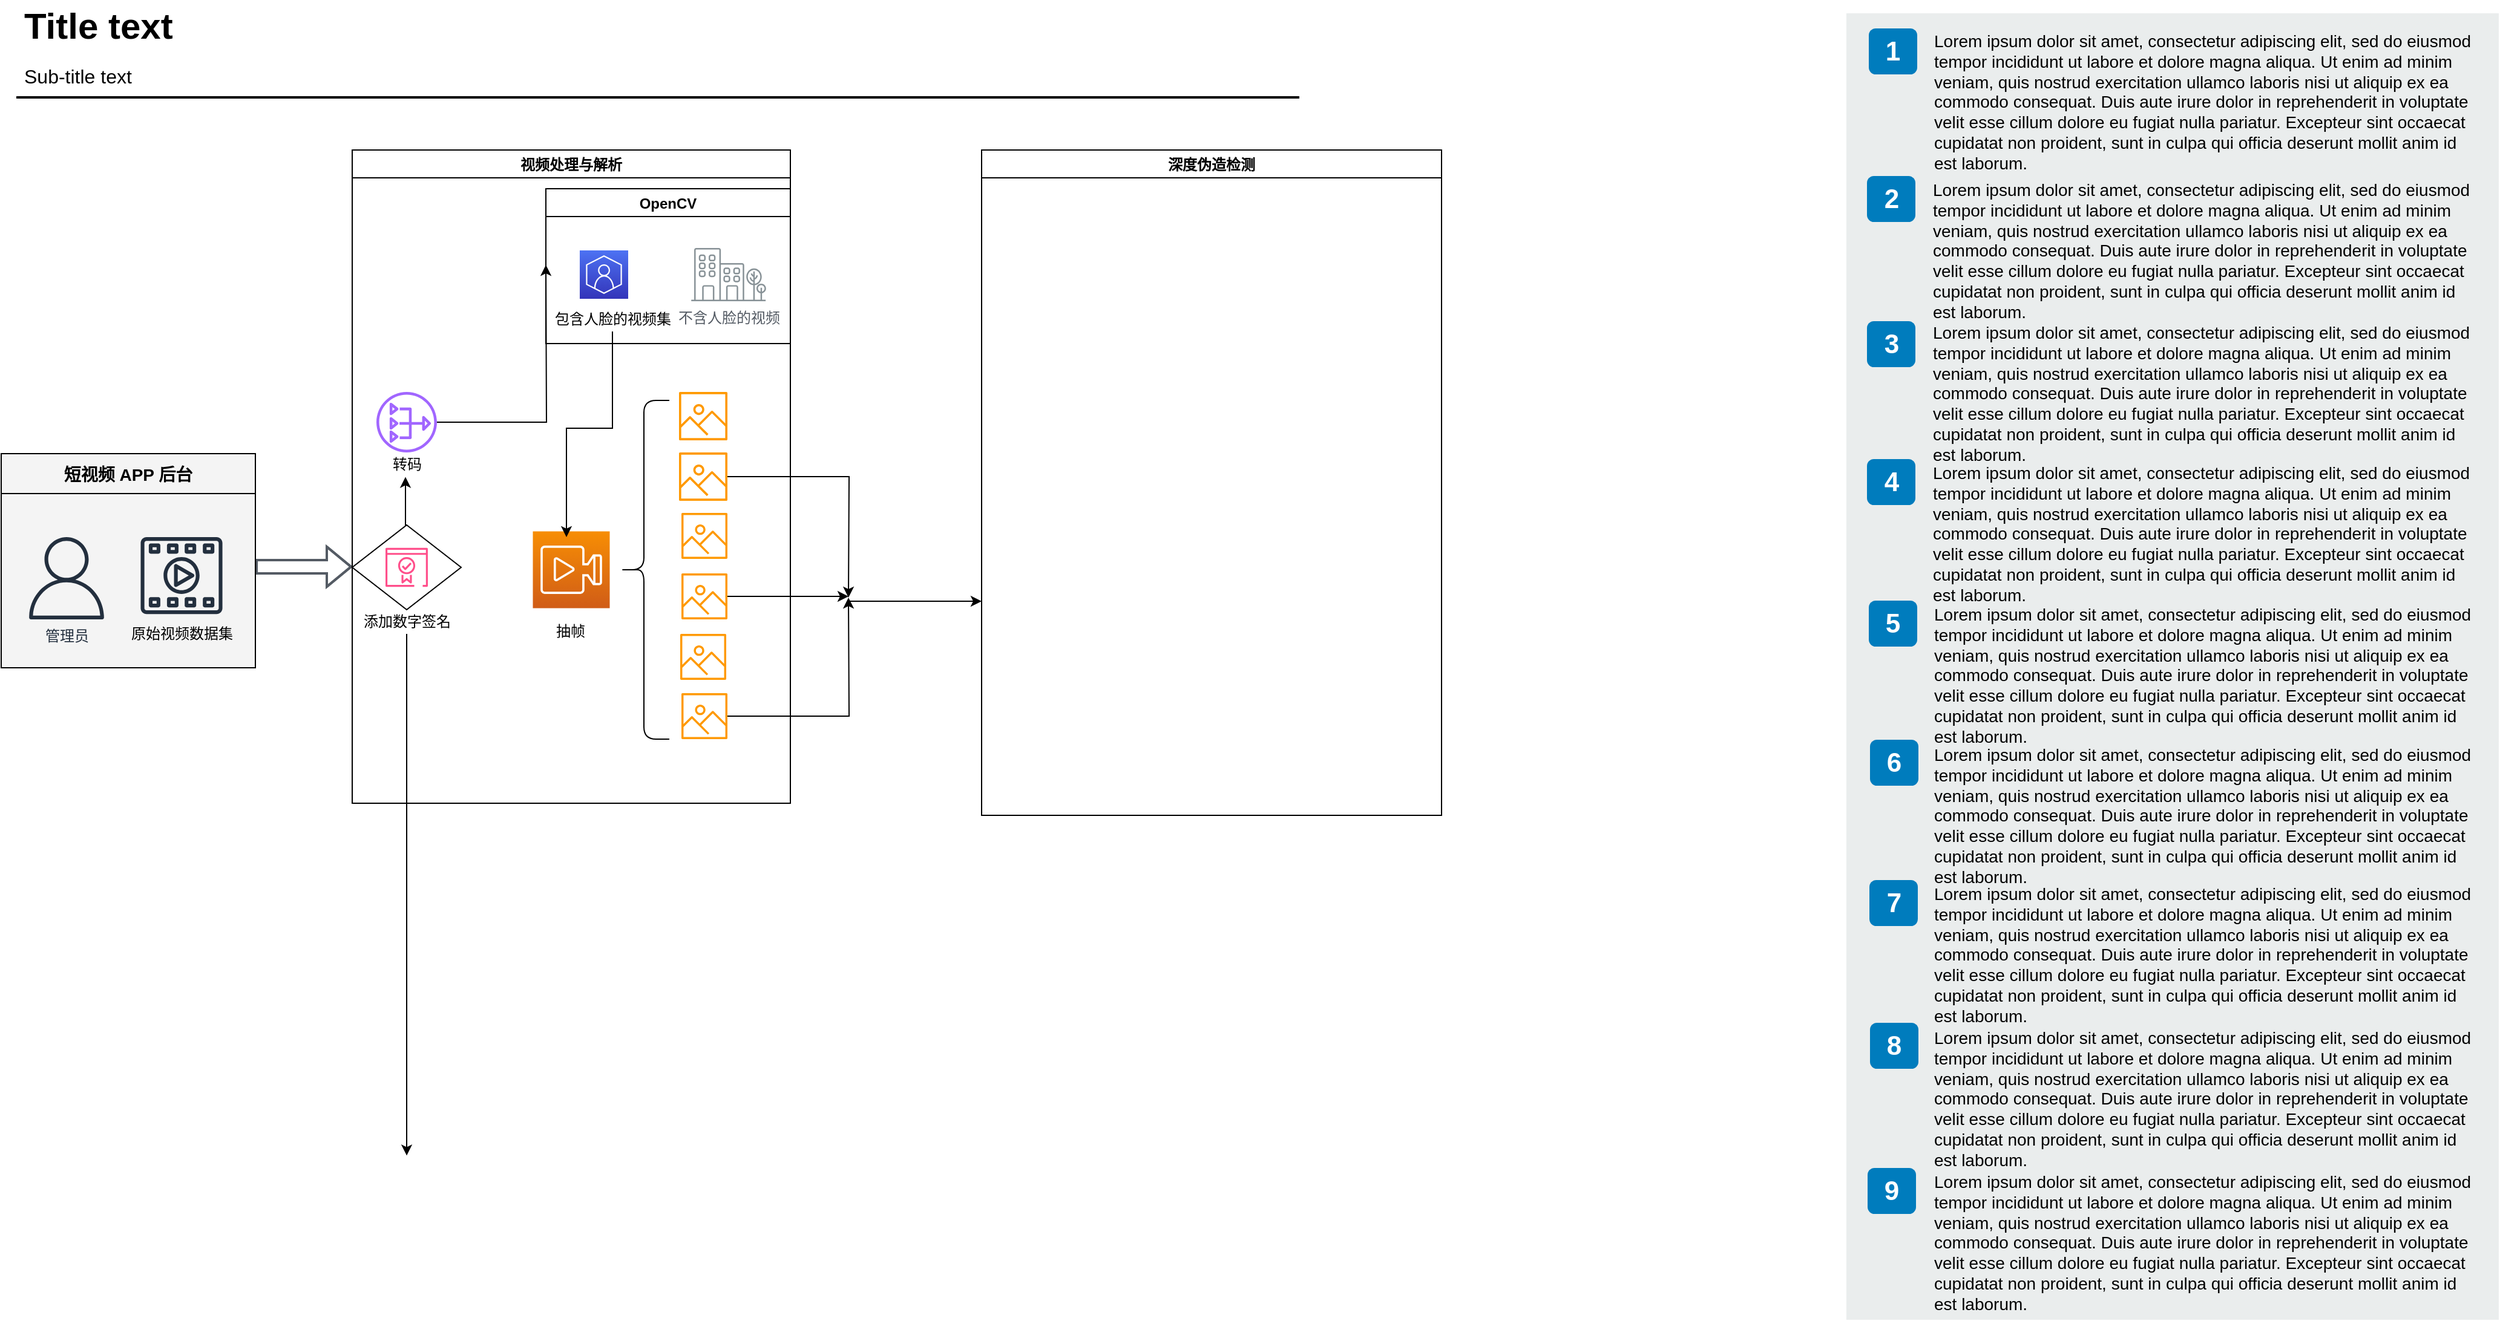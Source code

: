 <mxfile version="15.2.9" type="github">
  <diagram id="Ht1M8jgEwFfnCIfOTk4-" name="Page-1">
    <mxGraphModel dx="1550" dy="835" grid="1" gridSize="10" guides="1" tooltips="1" connect="1" arrows="1" fold="1" page="1" pageScale="1" pageWidth="827" pageHeight="1169" math="0" shadow="0">
      <root>
        <mxCell id="0" />
        <mxCell id="1" parent="0" />
        <mxCell id="jZVaUwOg5UY3L9NAnvdq-129" style="edgeStyle=elbowEdgeStyle;rounded=0;orthogonalLoop=1;jettySize=auto;html=1;endArrow=open;endFill=0;strokeColor=#545B64;strokeWidth=2;fontSize=14;elbow=vertical;shape=flexArrow;" parent="1" target="YIDiI_6rh2PhQ54pUZYd-4" edge="1">
          <mxGeometry relative="1" as="geometry">
            <mxPoint x="230" y="494.5" as="sourcePoint" />
            <mxPoint x="320" y="495" as="targetPoint" />
          </mxGeometry>
        </mxCell>
        <mxCell id="-QjtrjUzRDEMRZ5MF8oH-46" value="" style="rounded=0;whiteSpace=wrap;html=1;fillColor=#EAEDED;fontSize=22;fontColor=#FFFFFF;strokeColor=none;labelBackgroundColor=none;" parent="1" vertex="1">
          <mxGeometry x="1544.5" y="37" width="539" height="1080" as="geometry" />
        </mxCell>
        <mxCell id="-QjtrjUzRDEMRZ5MF8oH-36" value="1" style="rounded=1;whiteSpace=wrap;html=1;fillColor=#007CBD;strokeColor=none;fontColor=#FFFFFF;fontStyle=1;fontSize=22;labelBackgroundColor=none;" parent="1" vertex="1">
          <mxGeometry x="1563" y="49.5" width="40" height="38" as="geometry" />
        </mxCell>
        <mxCell id="-QjtrjUzRDEMRZ5MF8oH-37" value="2" style="rounded=1;whiteSpace=wrap;html=1;fillColor=#007CBD;strokeColor=none;fontColor=#FFFFFF;fontStyle=1;fontSize=22;labelBackgroundColor=none;" parent="1" vertex="1">
          <mxGeometry x="1561.5" y="171.5" width="40" height="38" as="geometry" />
        </mxCell>
        <mxCell id="-QjtrjUzRDEMRZ5MF8oH-38" value="3" style="rounded=1;whiteSpace=wrap;html=1;fillColor=#007CBD;strokeColor=none;fontColor=#FFFFFF;fontStyle=1;fontSize=22;labelBackgroundColor=none;" parent="1" vertex="1">
          <mxGeometry x="1561.5" y="291.5" width="40" height="38" as="geometry" />
        </mxCell>
        <mxCell id="-QjtrjUzRDEMRZ5MF8oH-39" value="4" style="rounded=1;whiteSpace=wrap;html=1;fillColor=#007CBD;strokeColor=none;fontColor=#FFFFFF;fontStyle=1;fontSize=22;labelBackgroundColor=none;" parent="1" vertex="1">
          <mxGeometry x="1561.5" y="405.5" width="40" height="38" as="geometry" />
        </mxCell>
        <mxCell id="-QjtrjUzRDEMRZ5MF8oH-40" value="5" style="rounded=1;whiteSpace=wrap;html=1;fillColor=#007CBD;strokeColor=none;fontColor=#FFFFFF;fontStyle=1;fontSize=22;labelBackgroundColor=none;" parent="1" vertex="1">
          <mxGeometry x="1563" y="522.5" width="40" height="38" as="geometry" />
        </mxCell>
        <mxCell id="-QjtrjUzRDEMRZ5MF8oH-41" value="6" style="rounded=1;whiteSpace=wrap;html=1;fillColor=#007CBD;strokeColor=none;fontColor=#FFFFFF;fontStyle=1;fontSize=22;labelBackgroundColor=none;" parent="1" vertex="1">
          <mxGeometry x="1564" y="637.5" width="40" height="38" as="geometry" />
        </mxCell>
        <mxCell id="-QjtrjUzRDEMRZ5MF8oH-42" value="7" style="rounded=1;whiteSpace=wrap;html=1;fillColor=#007CBD;strokeColor=none;fontColor=#FFFFFF;fontStyle=1;fontSize=22;labelBackgroundColor=none;" parent="1" vertex="1">
          <mxGeometry x="1563.5" y="753.5" width="40" height="38" as="geometry" />
        </mxCell>
        <mxCell id="-QjtrjUzRDEMRZ5MF8oH-43" value="8" style="rounded=1;whiteSpace=wrap;html=1;fillColor=#007CBD;strokeColor=none;fontColor=#FFFFFF;fontStyle=1;fontSize=22;labelBackgroundColor=none;" parent="1" vertex="1">
          <mxGeometry x="1564" y="871.5" width="40" height="38" as="geometry" />
        </mxCell>
        <mxCell id="-QjtrjUzRDEMRZ5MF8oH-44" value="9" style="rounded=1;whiteSpace=wrap;html=1;fillColor=#007CBD;strokeColor=none;fontColor=#FFFFFF;fontStyle=1;fontSize=22;labelBackgroundColor=none;" parent="1" vertex="1">
          <mxGeometry x="1562" y="991.5" width="40" height="38" as="geometry" />
        </mxCell>
        <mxCell id="-QjtrjUzRDEMRZ5MF8oH-47" value="Title text&lt;br&gt;" style="text;html=1;resizable=0;points=[];autosize=1;align=left;verticalAlign=top;spacingTop=-4;fontSize=30;fontStyle=1;labelBackgroundColor=none;" parent="1" vertex="1">
          <mxGeometry x="36.5" y="26.5" width="130" height="40" as="geometry" />
        </mxCell>
        <mxCell id="-QjtrjUzRDEMRZ5MF8oH-48" value="Sub-title text&lt;br style=&quot;font-size: 16px&quot;&gt;" style="text;html=1;resizable=0;points=[];autosize=1;align=left;verticalAlign=top;spacingTop=-4;fontSize=16;labelBackgroundColor=none;" parent="1" vertex="1">
          <mxGeometry x="36.5" y="76.5" width="100" height="20" as="geometry" />
        </mxCell>
        <mxCell id="SCVMTBWpLvtzJIhz15lM-1" value="" style="line;strokeWidth=2;html=1;fontSize=14;labelBackgroundColor=none;" parent="1" vertex="1">
          <mxGeometry x="32.5" y="101.5" width="1060" height="10" as="geometry" />
        </mxCell>
        <mxCell id="SCVMTBWpLvtzJIhz15lM-6" value="&lt;span&gt;Lorem ipsum dolor sit amet, consectetur adipiscing elit, sed do eiusmod tempor incididunt ut labore et dolore magna aliqua. Ut enim ad minim veniam, quis nostrud exercitation ullamco laboris nisi ut aliquip ex ea commodo consequat. Duis aute irure dolor in reprehenderit in voluptate velit esse cillum dolore eu fugiat nulla pariatur. Excepteur sint occaecat cupidatat non proident, sunt in culpa qui officia deserunt mollit anim id est laborum.&lt;/span&gt;&lt;br&gt;" style="text;html=1;align=left;verticalAlign=top;spacingTop=-4;fontSize=14;labelBackgroundColor=none;whiteSpace=wrap;" parent="1" vertex="1">
          <mxGeometry x="1614.5" y="49" width="449" height="118" as="geometry" />
        </mxCell>
        <mxCell id="SCVMTBWpLvtzJIhz15lM-7" value="&lt;span&gt;Lorem ipsum dolor sit amet, consectetur adipiscing elit, sed do eiusmod tempor incididunt ut labore et dolore magna aliqua. Ut enim ad minim veniam, quis nostrud exercitation ullamco laboris nisi ut aliquip ex ea commodo consequat. Duis aute irure dolor in reprehenderit in voluptate velit esse cillum dolore eu fugiat nulla pariatur. Excepteur sint occaecat cupidatat non proident, sunt in culpa qui officia deserunt mollit anim id est laborum.&lt;/span&gt;&lt;br&gt;" style="text;html=1;align=left;verticalAlign=top;spacingTop=-4;fontSize=14;labelBackgroundColor=none;whiteSpace=wrap;" parent="1" vertex="1">
          <mxGeometry x="1613.5" y="172" width="450" height="115" as="geometry" />
        </mxCell>
        <mxCell id="SCVMTBWpLvtzJIhz15lM-9" value="&lt;span&gt;Lorem ipsum dolor sit amet, consectetur adipiscing elit, sed do eiusmod tempor incididunt ut labore et dolore magna aliqua. Ut enim ad minim veniam, quis nostrud exercitation ullamco laboris nisi ut aliquip ex ea commodo consequat. Duis aute irure dolor in reprehenderit in voluptate velit esse cillum dolore eu fugiat nulla pariatur. Excepteur sint occaecat cupidatat non proident, sunt in culpa qui officia deserunt mollit anim id est laborum.&lt;/span&gt;&lt;br&gt;" style="text;html=1;align=left;verticalAlign=top;spacingTop=-4;fontSize=14;labelBackgroundColor=none;whiteSpace=wrap;" parent="1" vertex="1">
          <mxGeometry x="1613.5" y="290" width="450" height="117" as="geometry" />
        </mxCell>
        <mxCell id="SCVMTBWpLvtzJIhz15lM-10" value="&lt;span&gt;Lorem ipsum dolor sit amet, consectetur adipiscing elit, sed do eiusmod tempor incididunt ut labore et dolore magna aliqua. Ut enim ad minim veniam, quis nostrud exercitation ullamco laboris nisi ut aliquip ex ea commodo consequat. Duis aute irure dolor in reprehenderit in voluptate velit esse cillum dolore eu fugiat nulla pariatur. Excepteur sint occaecat cupidatat non proident, sunt in culpa qui officia deserunt mollit anim id est laborum.&lt;/span&gt;&lt;br&gt;" style="text;html=1;align=left;verticalAlign=top;spacingTop=-4;fontSize=14;labelBackgroundColor=none;whiteSpace=wrap;" parent="1" vertex="1">
          <mxGeometry x="1613.5" y="406" width="450" height="121" as="geometry" />
        </mxCell>
        <mxCell id="SCVMTBWpLvtzJIhz15lM-11" value="&lt;span&gt;Lorem ipsum dolor sit amet, consectetur adipiscing elit, sed do eiusmod tempor incididunt ut labore et dolore magna aliqua. Ut enim ad minim veniam, quis nostrud exercitation ullamco laboris nisi ut aliquip ex ea commodo consequat. Duis aute irure dolor in reprehenderit in voluptate velit esse cillum dolore eu fugiat nulla pariatur. Excepteur sint occaecat cupidatat non proident, sunt in culpa qui officia deserunt mollit anim id est laborum.&lt;/span&gt;&lt;br&gt;" style="text;html=1;align=left;verticalAlign=top;spacingTop=-4;fontSize=14;labelBackgroundColor=none;whiteSpace=wrap;" parent="1" vertex="1">
          <mxGeometry x="1614.5" y="523" width="449" height="114" as="geometry" />
        </mxCell>
        <mxCell id="SCVMTBWpLvtzJIhz15lM-12" value="&lt;span&gt;Lorem ipsum dolor sit amet, consectetur adipiscing elit, sed do eiusmod tempor incididunt ut labore et dolore magna aliqua. Ut enim ad minim veniam, quis nostrud exercitation ullamco laboris nisi ut aliquip ex ea commodo consequat. Duis aute irure dolor in reprehenderit in voluptate velit esse cillum dolore eu fugiat nulla pariatur. Excepteur sint occaecat cupidatat non proident, sunt in culpa qui officia deserunt mollit anim id est laborum.&lt;/span&gt;&lt;br&gt;" style="text;html=1;align=left;verticalAlign=top;spacingTop=-4;fontSize=14;labelBackgroundColor=none;whiteSpace=wrap;" parent="1" vertex="1">
          <mxGeometry x="1614.5" y="639" width="450" height="118" as="geometry" />
        </mxCell>
        <mxCell id="SCVMTBWpLvtzJIhz15lM-13" value="&lt;span&gt;Lorem ipsum dolor sit amet, consectetur adipiscing elit, sed do eiusmod tempor incididunt ut labore et dolore magna aliqua. Ut enim ad minim veniam, quis nostrud exercitation ullamco laboris nisi ut aliquip ex ea commodo consequat. Duis aute irure dolor in reprehenderit in voluptate velit esse cillum dolore eu fugiat nulla pariatur. Excepteur sint occaecat cupidatat non proident, sunt in culpa qui officia deserunt mollit anim id est laborum.&lt;/span&gt;&lt;br&gt;" style="text;html=1;align=left;verticalAlign=top;spacingTop=-4;fontSize=14;labelBackgroundColor=none;whiteSpace=wrap;" parent="1" vertex="1">
          <mxGeometry x="1614.5" y="754" width="449" height="113" as="geometry" />
        </mxCell>
        <mxCell id="SCVMTBWpLvtzJIhz15lM-14" value="&lt;span&gt;Lorem ipsum dolor sit amet, consectetur adipiscing elit, sed do eiusmod tempor incididunt ut labore et dolore magna aliqua. Ut enim ad minim veniam, quis nostrud exercitation ullamco laboris nisi ut aliquip ex ea commodo consequat. Duis aute irure dolor in reprehenderit in voluptate velit esse cillum dolore eu fugiat nulla pariatur. Excepteur sint occaecat cupidatat non proident, sunt in culpa qui officia deserunt mollit anim id est laborum.&lt;/span&gt;&lt;br&gt;" style="text;html=1;align=left;verticalAlign=top;spacingTop=-4;fontSize=14;labelBackgroundColor=none;whiteSpace=wrap;" parent="1" vertex="1">
          <mxGeometry x="1614.5" y="873" width="449" height="124" as="geometry" />
        </mxCell>
        <mxCell id="SCVMTBWpLvtzJIhz15lM-15" value="&lt;span&gt;Lorem ipsum dolor sit amet, consectetur adipiscing elit, sed do eiusmod tempor incididunt ut labore et dolore magna aliqua. Ut enim ad minim veniam, quis nostrud exercitation ullamco laboris nisi ut aliquip ex ea commodo consequat. Duis aute irure dolor in reprehenderit in voluptate velit esse cillum dolore eu fugiat nulla pariatur. Excepteur sint occaecat cupidatat non proident, sunt in culpa qui officia deserunt mollit anim id est laborum.&lt;/span&gt;&lt;br&gt;" style="text;html=1;align=left;verticalAlign=top;spacingTop=-4;fontSize=14;labelBackgroundColor=none;whiteSpace=wrap;" parent="1" vertex="1">
          <mxGeometry x="1614.5" y="992" width="449" height="115" as="geometry" />
        </mxCell>
        <mxCell id="jZVaUwOg5UY3L9NAnvdq-59" value="短视频 APP 后台" style="swimlane;fontSize=14;align=center;swimlaneFillColor=#f4f4f4;fillColor=#f4f4f4;collapsible=0;startSize=33;" parent="1" vertex="1">
          <mxGeometry x="20" y="401" width="210" height="177" as="geometry" />
        </mxCell>
        <mxCell id="jZVaUwOg5UY3L9NAnvdq-60" value="管理员" style="outlineConnect=0;fontColor=#232F3E;gradientColor=none;fillColor=#232F3E;strokeColor=none;dashed=0;verticalLabelPosition=bottom;verticalAlign=top;align=center;html=1;fontSize=12;fontStyle=0;aspect=fixed;pointerEvents=1;shape=mxgraph.aws4.user;labelBackgroundColor=none;" parent="jZVaUwOg5UY3L9NAnvdq-59" vertex="1">
          <mxGeometry x="20" y="69" width="68" height="68" as="geometry" />
        </mxCell>
        <mxCell id="YIDiI_6rh2PhQ54pUZYd-3" value="原始视频数据集" style="text;html=1;resizable=0;autosize=1;align=center;verticalAlign=middle;points=[];fillColor=none;strokeColor=none;rounded=0;" vertex="1" parent="jZVaUwOg5UY3L9NAnvdq-59">
          <mxGeometry x="99" y="139" width="100" height="20" as="geometry" />
        </mxCell>
        <mxCell id="YIDiI_6rh2PhQ54pUZYd-16" value="" style="sketch=0;outlineConnect=0;fontColor=#232F3E;gradientColor=none;fillColor=#232F3E;strokeColor=none;dashed=0;verticalLabelPosition=bottom;verticalAlign=top;align=center;html=1;fontSize=12;fontStyle=0;aspect=fixed;pointerEvents=1;shape=mxgraph.aws4.multimedia;" vertex="1" parent="jZVaUwOg5UY3L9NAnvdq-59">
          <mxGeometry x="115" y="69" width="68" height="63.64" as="geometry" />
        </mxCell>
        <mxCell id="YIDiI_6rh2PhQ54pUZYd-4" value="视频处理与解析" style="swimlane;" vertex="1" parent="1">
          <mxGeometry x="310" y="150" width="362" height="540" as="geometry" />
        </mxCell>
        <mxCell id="YIDiI_6rh2PhQ54pUZYd-6" value="" style="rhombus;whiteSpace=wrap;html=1;" vertex="1" parent="YIDiI_6rh2PhQ54pUZYd-4">
          <mxGeometry y="310" width="90" height="70" as="geometry" />
        </mxCell>
        <mxCell id="YIDiI_6rh2PhQ54pUZYd-7" value="添加数字签名" style="text;html=1;resizable=0;autosize=1;align=center;verticalAlign=middle;points=[];fillColor=none;strokeColor=none;rounded=0;" vertex="1" parent="YIDiI_6rh2PhQ54pUZYd-4">
          <mxGeometry y="380" width="90" height="20" as="geometry" />
        </mxCell>
        <mxCell id="YIDiI_6rh2PhQ54pUZYd-9" value="" style="sketch=0;outlineConnect=0;fontColor=#232F3E;gradientColor=none;fillColor=#FF4F8B;strokeColor=none;dashed=0;verticalLabelPosition=bottom;verticalAlign=top;align=center;html=1;fontSize=12;fontStyle=0;aspect=fixed;pointerEvents=1;shape=mxgraph.aws4.certificate_manager_2;fontFamily=Helvetica;" vertex="1" parent="YIDiI_6rh2PhQ54pUZYd-4">
          <mxGeometry x="27.5" y="327.5" width="35" height="35" as="geometry" />
        </mxCell>
        <mxCell id="YIDiI_6rh2PhQ54pUZYd-11" value="" style="sketch=0;outlineConnect=0;fontColor=#232F3E;gradientColor=none;fillColor=#A166FF;strokeColor=none;dashed=0;verticalLabelPosition=bottom;verticalAlign=top;align=center;html=1;fontSize=12;fontStyle=0;aspect=fixed;pointerEvents=1;shape=mxgraph.aws4.nat_gateway;" vertex="1" parent="YIDiI_6rh2PhQ54pUZYd-4">
          <mxGeometry x="20" y="200" width="50" height="50" as="geometry" />
        </mxCell>
        <mxCell id="YIDiI_6rh2PhQ54pUZYd-12" value="转码" style="text;html=1;resizable=0;autosize=1;align=center;verticalAlign=middle;points=[];fillColor=none;strokeColor=none;rounded=0;" vertex="1" parent="YIDiI_6rh2PhQ54pUZYd-4">
          <mxGeometry x="25" y="250" width="40" height="20" as="geometry" />
        </mxCell>
        <mxCell id="YIDiI_6rh2PhQ54pUZYd-8" style="edgeStyle=orthogonalEdgeStyle;rounded=0;orthogonalLoop=1;jettySize=auto;html=1;exitX=0.5;exitY=0;exitDx=0;exitDy=0;entryX=0.475;entryY=1.01;entryDx=0;entryDy=0;entryPerimeter=0;" edge="1" parent="YIDiI_6rh2PhQ54pUZYd-4" source="YIDiI_6rh2PhQ54pUZYd-6" target="YIDiI_6rh2PhQ54pUZYd-12">
          <mxGeometry relative="1" as="geometry">
            <mxPoint x="45" y="200" as="targetPoint" />
            <Array as="points">
              <mxPoint x="44" y="310" />
            </Array>
          </mxGeometry>
        </mxCell>
        <mxCell id="YIDiI_6rh2PhQ54pUZYd-14" value="OpenCV" style="swimlane;" vertex="1" parent="YIDiI_6rh2PhQ54pUZYd-4">
          <mxGeometry x="160" y="32" width="202" height="128" as="geometry" />
        </mxCell>
        <mxCell id="YIDiI_6rh2PhQ54pUZYd-18" value="包含人脸的视频集" style="text;html=1;resizable=0;autosize=1;align=center;verticalAlign=middle;points=[];fillColor=none;strokeColor=none;rounded=0;" vertex="1" parent="YIDiI_6rh2PhQ54pUZYd-14">
          <mxGeometry y="98" width="110" height="20" as="geometry" />
        </mxCell>
        <mxCell id="YIDiI_6rh2PhQ54pUZYd-19" value="" style="sketch=0;points=[[0,0,0],[0.25,0,0],[0.5,0,0],[0.75,0,0],[1,0,0],[0,1,0],[0.25,1,0],[0.5,1,0],[0.75,1,0],[1,1,0],[0,0.25,0],[0,0.5,0],[0,0.75,0],[1,0.25,0],[1,0.5,0],[1,0.75,0]];outlineConnect=0;fontColor=#232F3E;gradientColor=#4D72F3;gradientDirection=north;fillColor=#3334B9;strokeColor=#ffffff;dashed=0;verticalLabelPosition=bottom;verticalAlign=top;align=center;html=1;fontSize=12;fontStyle=0;aspect=fixed;shape=mxgraph.aws4.resourceIcon;resIcon=mxgraph.aws4.customer_enablement;" vertex="1" parent="YIDiI_6rh2PhQ54pUZYd-14">
          <mxGeometry x="28" y="51" width="40" height="40" as="geometry" />
        </mxCell>
        <mxCell id="YIDiI_6rh2PhQ54pUZYd-31" value="不含人脸的视频" style="sketch=0;outlineConnect=0;gradientColor=none;fontColor=#545B64;strokeColor=none;fillColor=#879196;dashed=0;verticalLabelPosition=bottom;verticalAlign=top;align=center;html=1;fontSize=12;fontStyle=0;aspect=fixed;shape=mxgraph.aws4.illustration_office_building;pointerEvents=1" vertex="1" parent="YIDiI_6rh2PhQ54pUZYd-14">
          <mxGeometry x="120" y="48.99" width="62" height="44.02" as="geometry" />
        </mxCell>
        <mxCell id="YIDiI_6rh2PhQ54pUZYd-22" value="" style="sketch=0;points=[[0,0,0],[0.25,0,0],[0.5,0,0],[0.75,0,0],[1,0,0],[0,1,0],[0.25,1,0],[0.5,1,0],[0.75,1,0],[1,1,0],[0,0.25,0],[0,0.5,0],[0,0.75,0],[1,0.25,0],[1,0.5,0],[1,0.75,0]];outlineConnect=0;fontColor=#232F3E;gradientColor=#F78E04;gradientDirection=north;fillColor=#D05C17;strokeColor=#ffffff;dashed=0;verticalLabelPosition=bottom;verticalAlign=top;align=center;html=1;fontSize=12;fontStyle=0;aspect=fixed;shape=mxgraph.aws4.resourceIcon;resIcon=mxgraph.aws4.media_services;" vertex="1" parent="YIDiI_6rh2PhQ54pUZYd-4">
          <mxGeometry x="149.25" y="315.25" width="63.5" height="63.5" as="geometry" />
        </mxCell>
        <mxCell id="YIDiI_6rh2PhQ54pUZYd-21" style="edgeStyle=orthogonalEdgeStyle;rounded=0;orthogonalLoop=1;jettySize=auto;html=1;" edge="1" parent="YIDiI_6rh2PhQ54pUZYd-4" source="YIDiI_6rh2PhQ54pUZYd-18">
          <mxGeometry relative="1" as="geometry">
            <mxPoint x="177" y="320" as="targetPoint" />
            <Array as="points">
              <mxPoint x="215" y="230" />
              <mxPoint x="177" y="230" />
              <mxPoint x="177" y="310" />
            </Array>
          </mxGeometry>
        </mxCell>
        <mxCell id="YIDiI_6rh2PhQ54pUZYd-24" value="" style="shape=curlyBracket;whiteSpace=wrap;html=1;rounded=1;" vertex="1" parent="YIDiI_6rh2PhQ54pUZYd-4">
          <mxGeometry x="220" y="207" width="42" height="280" as="geometry" />
        </mxCell>
        <mxCell id="YIDiI_6rh2PhQ54pUZYd-25" value="" style="sketch=0;outlineConnect=0;fontColor=#232F3E;gradientColor=none;fillColor=#FF9900;strokeColor=none;dashed=0;verticalLabelPosition=bottom;verticalAlign=top;align=center;html=1;fontSize=12;fontStyle=0;aspect=fixed;pointerEvents=1;shape=mxgraph.aws4.container_registry_image;" vertex="1" parent="YIDiI_6rh2PhQ54pUZYd-4">
          <mxGeometry x="270" y="200" width="40" height="40" as="geometry" />
        </mxCell>
        <mxCell id="YIDiI_6rh2PhQ54pUZYd-26" value="" style="sketch=0;outlineConnect=0;fontColor=#232F3E;gradientColor=none;fillColor=#FF9900;strokeColor=none;dashed=0;verticalLabelPosition=bottom;verticalAlign=top;align=center;html=1;fontSize=12;fontStyle=0;aspect=fixed;pointerEvents=1;shape=mxgraph.aws4.container_registry_image;" vertex="1" parent="YIDiI_6rh2PhQ54pUZYd-4">
          <mxGeometry x="270" y="250" width="40" height="40" as="geometry" />
        </mxCell>
        <mxCell id="YIDiI_6rh2PhQ54pUZYd-27" value="" style="sketch=0;outlineConnect=0;fontColor=#232F3E;gradientColor=none;fillColor=#FF9900;strokeColor=none;dashed=0;verticalLabelPosition=bottom;verticalAlign=top;align=center;html=1;fontSize=12;fontStyle=0;aspect=fixed;pointerEvents=1;shape=mxgraph.aws4.container_registry_image;" vertex="1" parent="YIDiI_6rh2PhQ54pUZYd-4">
          <mxGeometry x="272" y="300" width="38" height="38" as="geometry" />
        </mxCell>
        <mxCell id="YIDiI_6rh2PhQ54pUZYd-28" value="" style="sketch=0;outlineConnect=0;fontColor=#232F3E;gradientColor=none;fillColor=#FF9900;strokeColor=none;dashed=0;verticalLabelPosition=bottom;verticalAlign=top;align=center;html=1;fontSize=12;fontStyle=0;aspect=fixed;pointerEvents=1;shape=mxgraph.aws4.container_registry_image;" vertex="1" parent="YIDiI_6rh2PhQ54pUZYd-4">
          <mxGeometry x="272" y="350" width="38" height="38" as="geometry" />
        </mxCell>
        <mxCell id="YIDiI_6rh2PhQ54pUZYd-29" value="" style="sketch=0;outlineConnect=0;fontColor=#232F3E;gradientColor=none;fillColor=#FF9900;strokeColor=none;dashed=0;verticalLabelPosition=bottom;verticalAlign=top;align=center;html=1;fontSize=12;fontStyle=0;aspect=fixed;pointerEvents=1;shape=mxgraph.aws4.container_registry_image;" vertex="1" parent="YIDiI_6rh2PhQ54pUZYd-4">
          <mxGeometry x="271" y="400" width="38" height="38" as="geometry" />
        </mxCell>
        <mxCell id="YIDiI_6rh2PhQ54pUZYd-30" value="" style="sketch=0;outlineConnect=0;fontColor=#232F3E;gradientColor=none;fillColor=#FF9900;strokeColor=none;dashed=0;verticalLabelPosition=bottom;verticalAlign=top;align=center;html=1;fontSize=12;fontStyle=0;aspect=fixed;pointerEvents=1;shape=mxgraph.aws4.container_registry_image;" vertex="1" parent="YIDiI_6rh2PhQ54pUZYd-4">
          <mxGeometry x="272" y="449" width="38" height="38" as="geometry" />
        </mxCell>
        <mxCell id="YIDiI_6rh2PhQ54pUZYd-32" value="抽帧" style="text;html=1;resizable=0;autosize=1;align=center;verticalAlign=middle;points=[];fillColor=none;strokeColor=none;rounded=0;" vertex="1" parent="YIDiI_6rh2PhQ54pUZYd-4">
          <mxGeometry x="160" y="388" width="40" height="20" as="geometry" />
        </mxCell>
        <mxCell id="YIDiI_6rh2PhQ54pUZYd-10" style="edgeStyle=orthogonalEdgeStyle;rounded=0;orthogonalLoop=1;jettySize=auto;html=1;" edge="1" parent="1" source="YIDiI_6rh2PhQ54pUZYd-7">
          <mxGeometry relative="1" as="geometry">
            <mxPoint x="355" y="981.2" as="targetPoint" />
          </mxGeometry>
        </mxCell>
        <mxCell id="YIDiI_6rh2PhQ54pUZYd-13" style="edgeStyle=orthogonalEdgeStyle;rounded=0;orthogonalLoop=1;jettySize=auto;html=1;" edge="1" parent="1" source="YIDiI_6rh2PhQ54pUZYd-11">
          <mxGeometry relative="1" as="geometry">
            <mxPoint x="470" y="245" as="targetPoint" />
          </mxGeometry>
        </mxCell>
        <mxCell id="YIDiI_6rh2PhQ54pUZYd-34" style="edgeStyle=orthogonalEdgeStyle;rounded=0;orthogonalLoop=1;jettySize=auto;html=1;" edge="1" parent="1" source="YIDiI_6rh2PhQ54pUZYd-26">
          <mxGeometry relative="1" as="geometry">
            <mxPoint x="720" y="520" as="targetPoint" />
          </mxGeometry>
        </mxCell>
        <mxCell id="YIDiI_6rh2PhQ54pUZYd-35" style="edgeStyle=orthogonalEdgeStyle;rounded=0;orthogonalLoop=1;jettySize=auto;html=1;" edge="1" parent="1" source="YIDiI_6rh2PhQ54pUZYd-28">
          <mxGeometry relative="1" as="geometry">
            <mxPoint x="720" y="519" as="targetPoint" />
          </mxGeometry>
        </mxCell>
        <mxCell id="YIDiI_6rh2PhQ54pUZYd-36" style="edgeStyle=orthogonalEdgeStyle;rounded=0;orthogonalLoop=1;jettySize=auto;html=1;" edge="1" parent="1">
          <mxGeometry relative="1" as="geometry">
            <mxPoint x="830" y="523" as="targetPoint" />
            <mxPoint x="720" y="521.5" as="sourcePoint" />
            <Array as="points">
              <mxPoint x="720" y="523" />
              <mxPoint x="830" y="523" />
            </Array>
          </mxGeometry>
        </mxCell>
        <mxCell id="YIDiI_6rh2PhQ54pUZYd-37" style="edgeStyle=orthogonalEdgeStyle;rounded=0;orthogonalLoop=1;jettySize=auto;html=1;" edge="1" parent="1" source="YIDiI_6rh2PhQ54pUZYd-30">
          <mxGeometry relative="1" as="geometry">
            <mxPoint x="720" y="520" as="targetPoint" />
          </mxGeometry>
        </mxCell>
        <mxCell id="YIDiI_6rh2PhQ54pUZYd-38" value="深度伪造检测" style="swimlane;" vertex="1" parent="1">
          <mxGeometry x="830" y="150" width="380" height="550" as="geometry" />
        </mxCell>
      </root>
    </mxGraphModel>
  </diagram>
</mxfile>
